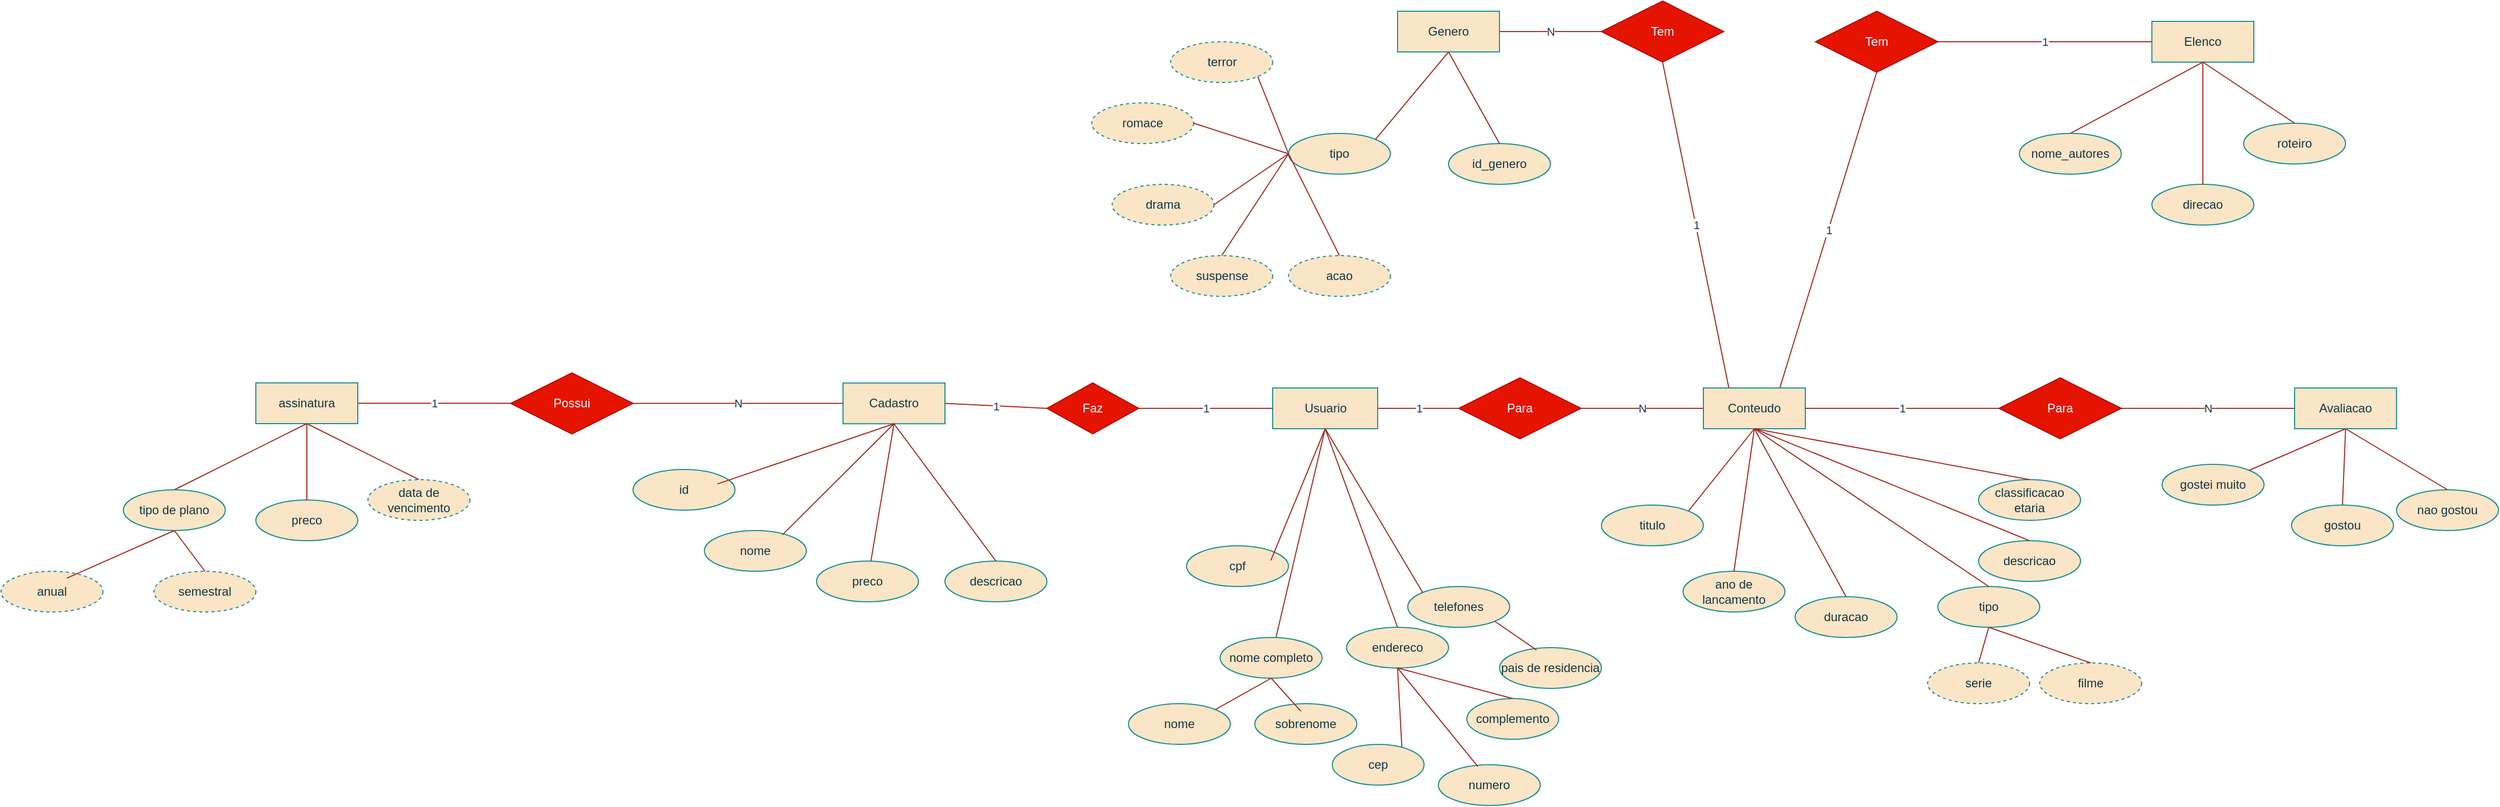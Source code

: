 <mxfile version="28.0.9">
  <diagram name="Página-1" id="oyp6gYukoGkuxok4pgUy">
    <mxGraphModel grid="1" page="1" gridSize="10" guides="1" tooltips="1" connect="1" arrows="1" fold="1" pageScale="1" pageWidth="827" pageHeight="1169" math="0" shadow="0">
      <root>
        <mxCell id="0" />
        <mxCell id="1" parent="0" />
        <mxCell id="MgMpE2ZeD4QbmUK1CcjM-59" style="rounded=0;orthogonalLoop=1;jettySize=auto;html=1;exitX=0.5;exitY=1;exitDx=0;exitDy=0;endArrow=none;endFill=0;labelBackgroundColor=none;strokeColor=#A8201A;fontColor=default;" edge="1" parent="1" source="MgMpE2ZeD4QbmUK1CcjM-45" target="MgMpE2ZeD4QbmUK1CcjM-49">
          <mxGeometry relative="1" as="geometry" />
        </mxCell>
        <mxCell id="opu5_M7TtZPBm6sJk3Sp-60" value="N" style="rounded=0;orthogonalLoop=1;jettySize=auto;html=1;exitX=0;exitY=0.5;exitDx=0;exitDy=0;entryX=1;entryY=0.5;entryDx=0;entryDy=0;strokeColor=#A8201A;fontColor=#143642;fillColor=#FAE5C7;endArrow=none;endFill=0;" edge="1" parent="1" source="MgMpE2ZeD4QbmUK1CcjM-45" target="opu5_M7TtZPBm6sJk3Sp-59">
          <mxGeometry relative="1" as="geometry" />
        </mxCell>
        <mxCell id="MgMpE2ZeD4QbmUK1CcjM-45" value="Cadastro" style="whiteSpace=wrap;html=1;align=center;labelBackgroundColor=none;fillColor=#FAE5C7;strokeColor=#0F8B8D;fontColor=#143642;" vertex="1" parent="1">
          <mxGeometry x="-594" y="-44.86" width="100" height="40" as="geometry" />
        </mxCell>
        <mxCell id="MgMpE2ZeD4QbmUK1CcjM-46" value="descricao" style="ellipse;whiteSpace=wrap;html=1;align=center;labelBackgroundColor=none;fillColor=#FAE5C7;strokeColor=#0F8B8D;fontColor=#143642;" vertex="1" parent="1">
          <mxGeometry x="-494" y="130" width="100" height="40" as="geometry" />
        </mxCell>
        <mxCell id="MgMpE2ZeD4QbmUK1CcjM-47" value="nome" style="ellipse;whiteSpace=wrap;html=1;align=center;labelBackgroundColor=none;fillColor=#FAE5C7;strokeColor=#0F8B8D;fontColor=#143642;" vertex="1" parent="1">
          <mxGeometry x="-730" y="100" width="100" height="40" as="geometry" />
        </mxCell>
        <mxCell id="MgMpE2ZeD4QbmUK1CcjM-48" value="id" style="ellipse;whiteSpace=wrap;html=1;align=center;labelBackgroundColor=none;fillColor=#FAE5C7;strokeColor=#0F8B8D;fontColor=#143642;" vertex="1" parent="1">
          <mxGeometry x="-800" y="40" width="100" height="40" as="geometry" />
        </mxCell>
        <mxCell id="MgMpE2ZeD4QbmUK1CcjM-49" value="preco" style="ellipse;whiteSpace=wrap;html=1;align=center;labelBackgroundColor=none;fillColor=#FAE5C7;strokeColor=#0F8B8D;fontColor=#143642;" vertex="1" parent="1">
          <mxGeometry x="-620" y="130" width="100" height="40" as="geometry" />
        </mxCell>
        <mxCell id="MgMpE2ZeD4QbmUK1CcjM-60" style="rounded=0;orthogonalLoop=1;jettySize=auto;html=1;exitX=0.5;exitY=1;exitDx=0;exitDy=0;endArrow=none;endFill=0;entryX=0.764;entryY=0.108;entryDx=0;entryDy=0;entryPerimeter=0;labelBackgroundColor=none;strokeColor=#A8201A;fontColor=default;" edge="1" parent="1" source="MgMpE2ZeD4QbmUK1CcjM-45" target="MgMpE2ZeD4QbmUK1CcjM-47">
          <mxGeometry relative="1" as="geometry" />
        </mxCell>
        <mxCell id="MgMpE2ZeD4QbmUK1CcjM-61" style="rounded=0;orthogonalLoop=1;jettySize=auto;html=1;exitX=0.5;exitY=1;exitDx=0;exitDy=0;endArrow=none;endFill=0;entryX=0.827;entryY=0.358;entryDx=0;entryDy=0;entryPerimeter=0;labelBackgroundColor=none;strokeColor=#A8201A;fontColor=default;" edge="1" parent="1" source="MgMpE2ZeD4QbmUK1CcjM-45" target="MgMpE2ZeD4QbmUK1CcjM-48">
          <mxGeometry relative="1" as="geometry" />
        </mxCell>
        <mxCell id="MgMpE2ZeD4QbmUK1CcjM-62" style="rounded=0;orthogonalLoop=1;jettySize=auto;html=1;exitX=0.5;exitY=1;exitDx=0;exitDy=0;endArrow=none;endFill=0;entryX=0.5;entryY=0;entryDx=0;entryDy=0;labelBackgroundColor=none;strokeColor=#A8201A;fontColor=default;" edge="1" parent="1" source="MgMpE2ZeD4QbmUK1CcjM-45" target="MgMpE2ZeD4QbmUK1CcjM-46">
          <mxGeometry relative="1" as="geometry" />
        </mxCell>
        <mxCell id="MgMpE2ZeD4QbmUK1CcjM-64" style="rounded=0;orthogonalLoop=1;jettySize=auto;html=1;exitX=0.5;exitY=1;exitDx=0;exitDy=0;endArrow=none;endFill=0;labelBackgroundColor=none;strokeColor=#A8201A;fontColor=default;" edge="1" parent="1" source="MgMpE2ZeD4QbmUK1CcjM-65" target="MgMpE2ZeD4QbmUK1CcjM-69">
          <mxGeometry relative="1" as="geometry" />
        </mxCell>
        <mxCell id="opu5_M7TtZPBm6sJk3Sp-103" value="1" style="rounded=0;orthogonalLoop=1;jettySize=auto;html=1;exitX=1;exitY=0.5;exitDx=0;exitDy=0;entryX=0;entryY=0.5;entryDx=0;entryDy=0;strokeColor=#A8201A;fontColor=#143642;fillColor=#FAE5C7;endArrow=none;endFill=0;" edge="1" parent="1" source="MgMpE2ZeD4QbmUK1CcjM-65" target="opu5_M7TtZPBm6sJk3Sp-102">
          <mxGeometry relative="1" as="geometry" />
        </mxCell>
        <mxCell id="MgMpE2ZeD4QbmUK1CcjM-65" value="Usuario" style="whiteSpace=wrap;html=1;align=center;labelBackgroundColor=none;fillColor=#FAE5C7;strokeColor=#0F8B8D;fontColor=#143642;" vertex="1" parent="1">
          <mxGeometry x="-172.5" y="-40" width="103" height="40" as="geometry" />
        </mxCell>
        <mxCell id="MgMpE2ZeD4QbmUK1CcjM-66" value="endereco" style="ellipse;whiteSpace=wrap;html=1;align=center;labelBackgroundColor=none;fillColor=#FAE5C7;strokeColor=#0F8B8D;fontColor=#143642;" vertex="1" parent="1">
          <mxGeometry x="-100" y="195" width="100" height="40" as="geometry" />
        </mxCell>
        <mxCell id="MgMpE2ZeD4QbmUK1CcjM-67" value="nome" style="ellipse;whiteSpace=wrap;html=1;align=center;labelBackgroundColor=none;fillColor=#FAE5C7;strokeColor=#0F8B8D;fontColor=#143642;" vertex="1" parent="1">
          <mxGeometry x="-314" y="270" width="100" height="40" as="geometry" />
        </mxCell>
        <mxCell id="MgMpE2ZeD4QbmUK1CcjM-68" value="cpf" style="ellipse;whiteSpace=wrap;html=1;align=center;labelBackgroundColor=none;fillColor=#FAE5C7;strokeColor=#0F8B8D;fontColor=#143642;" vertex="1" parent="1">
          <mxGeometry x="-257" y="115" width="100" height="40" as="geometry" />
        </mxCell>
        <mxCell id="MgMpE2ZeD4QbmUK1CcjM-69" value="nome completo" style="ellipse;whiteSpace=wrap;html=1;align=center;labelBackgroundColor=none;fillColor=#FAE5C7;strokeColor=#0F8B8D;fontColor=#143642;" vertex="1" parent="1">
          <mxGeometry x="-224" y="205" width="100" height="40" as="geometry" />
        </mxCell>
        <mxCell id="MgMpE2ZeD4QbmUK1CcjM-71" style="rounded=0;orthogonalLoop=1;jettySize=auto;html=1;exitX=0.5;exitY=1;exitDx=0;exitDy=0;endArrow=none;endFill=0;entryX=0.827;entryY=0.358;entryDx=0;entryDy=0;entryPerimeter=0;labelBackgroundColor=none;strokeColor=#A8201A;fontColor=default;" edge="1" parent="1" source="MgMpE2ZeD4QbmUK1CcjM-65" target="MgMpE2ZeD4QbmUK1CcjM-68">
          <mxGeometry relative="1" as="geometry" />
        </mxCell>
        <mxCell id="MgMpE2ZeD4QbmUK1CcjM-72" style="rounded=0;orthogonalLoop=1;jettySize=auto;html=1;exitX=0.5;exitY=1;exitDx=0;exitDy=0;endArrow=none;endFill=0;entryX=0.5;entryY=0;entryDx=0;entryDy=0;labelBackgroundColor=none;strokeColor=#A8201A;fontColor=default;" edge="1" parent="1" source="MgMpE2ZeD4QbmUK1CcjM-65" target="MgMpE2ZeD4QbmUK1CcjM-66">
          <mxGeometry relative="1" as="geometry" />
        </mxCell>
        <mxCell id="MgMpE2ZeD4QbmUK1CcjM-73" value="telefones" style="ellipse;whiteSpace=wrap;html=1;align=center;labelBackgroundColor=none;fillColor=#FAE5C7;strokeColor=#0F8B8D;fontColor=#143642;" vertex="1" parent="1">
          <mxGeometry x="-40" y="155" width="100" height="40" as="geometry" />
        </mxCell>
        <mxCell id="MgMpE2ZeD4QbmUK1CcjM-74" style="rounded=0;orthogonalLoop=1;jettySize=auto;html=1;exitX=0.5;exitY=1;exitDx=0;exitDy=0;endArrow=none;endFill=0;entryX=0;entryY=0;entryDx=0;entryDy=0;labelBackgroundColor=none;strokeColor=#A8201A;fontColor=default;" edge="1" parent="1" source="MgMpE2ZeD4QbmUK1CcjM-65" target="MgMpE2ZeD4QbmUK1CcjM-73">
          <mxGeometry relative="1" as="geometry" />
        </mxCell>
        <mxCell id="MgMpE2ZeD4QbmUK1CcjM-75" value="sobrenome" style="ellipse;whiteSpace=wrap;html=1;align=center;labelBackgroundColor=none;fillColor=#FAE5C7;strokeColor=#0F8B8D;fontColor=#143642;" vertex="1" parent="1">
          <mxGeometry x="-190" y="270" width="100" height="40" as="geometry" />
        </mxCell>
        <mxCell id="MgMpE2ZeD4QbmUK1CcjM-78" style="rounded=0;orthogonalLoop=1;jettySize=auto;html=1;exitX=0.5;exitY=1;exitDx=0;exitDy=0;entryX=0.451;entryY=0.186;entryDx=0;entryDy=0;entryPerimeter=0;endArrow=none;endFill=0;labelBackgroundColor=none;strokeColor=#A8201A;fontColor=default;" edge="1" parent="1" source="MgMpE2ZeD4QbmUK1CcjM-69" target="MgMpE2ZeD4QbmUK1CcjM-75">
          <mxGeometry relative="1" as="geometry" />
        </mxCell>
        <mxCell id="MgMpE2ZeD4QbmUK1CcjM-82" style="rounded=0;orthogonalLoop=1;jettySize=auto;html=1;exitX=0.5;exitY=1;exitDx=0;exitDy=0;entryX=1;entryY=0;entryDx=0;entryDy=0;endArrow=none;endFill=0;labelBackgroundColor=none;strokeColor=#A8201A;fontColor=default;" edge="1" parent="1" source="MgMpE2ZeD4QbmUK1CcjM-69" target="MgMpE2ZeD4QbmUK1CcjM-67">
          <mxGeometry relative="1" as="geometry" />
        </mxCell>
        <mxCell id="MgMpE2ZeD4QbmUK1CcjM-83" value="cep" style="ellipse;whiteSpace=wrap;html=1;align=center;labelBackgroundColor=none;fillColor=#FAE5C7;strokeColor=#0F8B8D;fontColor=#143642;" vertex="1" parent="1">
          <mxGeometry x="-114" y="310" width="90" height="40" as="geometry" />
        </mxCell>
        <mxCell id="MgMpE2ZeD4QbmUK1CcjM-84" value="complemento" style="ellipse;whiteSpace=wrap;html=1;align=center;labelBackgroundColor=none;fillColor=#FAE5C7;strokeColor=#0F8B8D;fontColor=#143642;" vertex="1" parent="1">
          <mxGeometry x="18" y="265" width="90" height="40" as="geometry" />
        </mxCell>
        <mxCell id="MgMpE2ZeD4QbmUK1CcjM-85" value="numero" style="ellipse;whiteSpace=wrap;html=1;align=center;labelBackgroundColor=none;fillColor=#FAE5C7;strokeColor=#0F8B8D;fontColor=#143642;" vertex="1" parent="1">
          <mxGeometry x="-10" y="330" width="100" height="40" as="geometry" />
        </mxCell>
        <mxCell id="MgMpE2ZeD4QbmUK1CcjM-86" style="rounded=0;orthogonalLoop=1;jettySize=auto;html=1;exitX=0.5;exitY=1;exitDx=0;exitDy=0;entryX=0.758;entryY=0.064;entryDx=0;entryDy=0;entryPerimeter=0;endArrow=none;endFill=0;labelBackgroundColor=none;strokeColor=#A8201A;fontColor=default;" edge="1" parent="1" source="MgMpE2ZeD4QbmUK1CcjM-66" target="MgMpE2ZeD4QbmUK1CcjM-83">
          <mxGeometry relative="1" as="geometry" />
        </mxCell>
        <mxCell id="MgMpE2ZeD4QbmUK1CcjM-87" style="rounded=0;orthogonalLoop=1;jettySize=auto;html=1;exitX=0.5;exitY=1;exitDx=0;exitDy=0;entryX=0.387;entryY=0.042;entryDx=0;entryDy=0;entryPerimeter=0;endArrow=none;endFill=0;labelBackgroundColor=none;strokeColor=#A8201A;fontColor=default;" edge="1" parent="1" source="MgMpE2ZeD4QbmUK1CcjM-66" target="MgMpE2ZeD4QbmUK1CcjM-85">
          <mxGeometry relative="1" as="geometry" />
        </mxCell>
        <mxCell id="MgMpE2ZeD4QbmUK1CcjM-88" style="rounded=0;orthogonalLoop=1;jettySize=auto;html=1;exitX=0.5;exitY=1;exitDx=0;exitDy=0;entryX=0.5;entryY=0;entryDx=0;entryDy=0;endArrow=none;endFill=0;labelBackgroundColor=none;strokeColor=#A8201A;fontColor=default;" edge="1" parent="1" source="MgMpE2ZeD4QbmUK1CcjM-66" target="MgMpE2ZeD4QbmUK1CcjM-84">
          <mxGeometry relative="1" as="geometry" />
        </mxCell>
        <mxCell id="MgMpE2ZeD4QbmUK1CcjM-153" style="rounded=0;orthogonalLoop=1;jettySize=auto;html=1;exitX=0;exitY=0.5;exitDx=0;exitDy=0;strokeColor=#A8201A;fontColor=#143642;fillColor=#FAE5C7;endArrow=none;endFill=0;" edge="1" parent="1">
          <mxGeometry relative="1" as="geometry">
            <mxPoint x="-517" y="225" as="sourcePoint" />
            <mxPoint x="-517" y="225" as="targetPoint" />
          </mxGeometry>
        </mxCell>
        <mxCell id="MgMpE2ZeD4QbmUK1CcjM-186" value="1" style="rounded=0;orthogonalLoop=1;jettySize=auto;html=1;exitX=0;exitY=0.5;exitDx=0;exitDy=0;entryX=1;entryY=0.5;entryDx=0;entryDy=0;strokeColor=#A8201A;fontColor=#143642;fillColor=#FAE5C7;endArrow=none;endFill=0;" edge="1" parent="1" source="MgMpE2ZeD4QbmUK1CcjM-184" target="MgMpE2ZeD4QbmUK1CcjM-45">
          <mxGeometry relative="1" as="geometry" />
        </mxCell>
        <mxCell id="opu5_M7TtZPBm6sJk3Sp-5" value="1" style="rounded=0;orthogonalLoop=1;jettySize=auto;html=1;exitX=1;exitY=0.5;exitDx=0;exitDy=0;entryX=0;entryY=0.5;entryDx=0;entryDy=0;strokeColor=#A8201A;fontColor=#143642;fillColor=#FAE5C7;endArrow=none;endFill=0;" edge="1" parent="1" source="MgMpE2ZeD4QbmUK1CcjM-184" target="MgMpE2ZeD4QbmUK1CcjM-65">
          <mxGeometry relative="1" as="geometry" />
        </mxCell>
        <mxCell id="MgMpE2ZeD4QbmUK1CcjM-184" value="Faz" style="shape=rhombus;perimeter=rhombusPerimeter;whiteSpace=wrap;html=1;align=center;strokeColor=#B20000;fillColor=#e51400;fontColor=#ffffff;" vertex="1" parent="1">
          <mxGeometry x="-394" y="-45" width="90" height="50" as="geometry" />
        </mxCell>
        <mxCell id="opu5_M7TtZPBm6sJk3Sp-1" value="pais de residencia" style="ellipse;whiteSpace=wrap;html=1;align=center;strokeColor=#0F8B8D;fontColor=#143642;fillColor=#FAE5C7;" vertex="1" parent="1">
          <mxGeometry x="50" y="215" width="100" height="40" as="geometry" />
        </mxCell>
        <mxCell id="opu5_M7TtZPBm6sJk3Sp-2" style="rounded=0;orthogonalLoop=1;jettySize=auto;html=1;exitX=1;exitY=1;exitDx=0;exitDy=0;entryX=0.363;entryY=0.058;entryDx=0;entryDy=0;entryPerimeter=0;strokeColor=#A8201A;fontColor=#143642;fillColor=#FAE5C7;endArrow=none;endFill=0;" edge="1" parent="1" source="MgMpE2ZeD4QbmUK1CcjM-73" target="opu5_M7TtZPBm6sJk3Sp-1">
          <mxGeometry relative="1" as="geometry" />
        </mxCell>
        <mxCell id="opu5_M7TtZPBm6sJk3Sp-16" style="rounded=0;orthogonalLoop=1;jettySize=auto;html=1;exitX=0.5;exitY=1;exitDx=0;exitDy=0;entryX=1;entryY=0;entryDx=0;entryDy=0;strokeColor=#A8201A;fontColor=#143642;fillColor=#FAE5C7;endArrow=none;endFill=0;" edge="1" parent="1" source="opu5_M7TtZPBm6sJk3Sp-7" target="opu5_M7TtZPBm6sJk3Sp-8">
          <mxGeometry relative="1" as="geometry" />
        </mxCell>
        <mxCell id="opu5_M7TtZPBm6sJk3Sp-104" value="N" style="rounded=0;orthogonalLoop=1;jettySize=auto;html=1;exitX=0;exitY=0.5;exitDx=0;exitDy=0;entryX=1;entryY=0.5;entryDx=0;entryDy=0;strokeColor=#A8201A;fontColor=#143642;fillColor=#FAE5C7;endArrow=none;endFill=0;" edge="1" parent="1" source="opu5_M7TtZPBm6sJk3Sp-7" target="opu5_M7TtZPBm6sJk3Sp-102">
          <mxGeometry relative="1" as="geometry" />
        </mxCell>
        <mxCell id="opu5_M7TtZPBm6sJk3Sp-7" value="Conteudo" style="whiteSpace=wrap;html=1;align=center;strokeColor=#0F8B8D;fontColor=#143642;fillColor=#FAE5C7;" vertex="1" parent="1">
          <mxGeometry x="250" y="-40" width="100" height="40" as="geometry" />
        </mxCell>
        <mxCell id="opu5_M7TtZPBm6sJk3Sp-8" value="titulo" style="ellipse;whiteSpace=wrap;html=1;align=center;strokeColor=#0F8B8D;fontColor=#143642;fillColor=#FAE5C7;" vertex="1" parent="1">
          <mxGeometry x="150" y="75" width="100" height="40" as="geometry" />
        </mxCell>
        <mxCell id="opu5_M7TtZPBm6sJk3Sp-9" value="ano de lancamento" style="ellipse;whiteSpace=wrap;html=1;align=center;strokeColor=#0F8B8D;fontColor=#143642;fillColor=#FAE5C7;" vertex="1" parent="1">
          <mxGeometry x="230" y="140" width="100" height="40" as="geometry" />
        </mxCell>
        <mxCell id="opu5_M7TtZPBm6sJk3Sp-10" value="descricao" style="ellipse;whiteSpace=wrap;html=1;align=center;strokeColor=#0F8B8D;fontColor=#143642;fillColor=#FAE5C7;" vertex="1" parent="1">
          <mxGeometry x="520" y="110" width="100" height="40" as="geometry" />
        </mxCell>
        <mxCell id="opu5_M7TtZPBm6sJk3Sp-11" value="duracao" style="ellipse;whiteSpace=wrap;html=1;align=center;strokeColor=#0F8B8D;fontColor=#143642;fillColor=#FAE5C7;" vertex="1" parent="1">
          <mxGeometry x="340" y="165" width="100" height="40" as="geometry" />
        </mxCell>
        <mxCell id="opu5_M7TtZPBm6sJk3Sp-25" style="rounded=0;orthogonalLoop=1;jettySize=auto;html=1;exitX=0.5;exitY=1;exitDx=0;exitDy=0;entryX=0.5;entryY=0;entryDx=0;entryDy=0;strokeColor=#A8201A;fontColor=#143642;fillColor=#FAE5C7;endArrow=none;endFill=0;" edge="1" parent="1" source="opu5_M7TtZPBm6sJk3Sp-12" target="opu5_M7TtZPBm6sJk3Sp-13">
          <mxGeometry relative="1" as="geometry" />
        </mxCell>
        <mxCell id="opu5_M7TtZPBm6sJk3Sp-12" value="tipo" style="ellipse;whiteSpace=wrap;html=1;align=center;strokeColor=#0F8B8D;fontColor=#143642;fillColor=#FAE5C7;" vertex="1" parent="1">
          <mxGeometry x="480" y="155" width="100" height="40" as="geometry" />
        </mxCell>
        <mxCell id="opu5_M7TtZPBm6sJk3Sp-13" value="serie" style="ellipse;whiteSpace=wrap;html=1;align=center;dashed=1;strokeColor=#0F8B8D;fontColor=#143642;fillColor=#FAE5C7;" vertex="1" parent="1">
          <mxGeometry x="470" y="230" width="100" height="40" as="geometry" />
        </mxCell>
        <mxCell id="opu5_M7TtZPBm6sJk3Sp-14" value="filme" style="ellipse;whiteSpace=wrap;html=1;align=center;dashed=1;strokeColor=#0F8B8D;fontColor=#143642;fillColor=#FAE5C7;" vertex="1" parent="1">
          <mxGeometry x="580" y="230" width="100" height="40" as="geometry" />
        </mxCell>
        <mxCell id="opu5_M7TtZPBm6sJk3Sp-15" value="classificacao etaria" style="ellipse;whiteSpace=wrap;html=1;align=center;strokeColor=#0F8B8D;fontColor=#143642;fillColor=#FAE5C7;" vertex="1" parent="1">
          <mxGeometry x="520" y="50" width="100" height="40" as="geometry" />
        </mxCell>
        <mxCell id="opu5_M7TtZPBm6sJk3Sp-17" style="rounded=0;orthogonalLoop=1;jettySize=auto;html=1;exitX=0.5;exitY=1;exitDx=0;exitDy=0;entryX=0.5;entryY=0;entryDx=0;entryDy=0;strokeColor=#A8201A;fontColor=#143642;fillColor=#FAE5C7;endArrow=none;endFill=0;" edge="1" parent="1" source="opu5_M7TtZPBm6sJk3Sp-7" target="opu5_M7TtZPBm6sJk3Sp-9">
          <mxGeometry relative="1" as="geometry" />
        </mxCell>
        <mxCell id="opu5_M7TtZPBm6sJk3Sp-18" style="rounded=0;orthogonalLoop=1;jettySize=auto;html=1;exitX=0.5;exitY=1;exitDx=0;exitDy=0;strokeColor=#A8201A;fontColor=#143642;fillColor=#FAE5C7;endArrow=none;endFill=0;" edge="1" parent="1" source="opu5_M7TtZPBm6sJk3Sp-7">
          <mxGeometry relative="1" as="geometry">
            <mxPoint x="390" y="165" as="targetPoint" />
          </mxGeometry>
        </mxCell>
        <mxCell id="opu5_M7TtZPBm6sJk3Sp-22" style="rounded=0;orthogonalLoop=1;jettySize=auto;html=1;exitX=0.5;exitY=1;exitDx=0;exitDy=0;strokeColor=#A8201A;fontColor=#143642;fillColor=#FAE5C7;endArrow=none;endFill=0;entryX=0.5;entryY=0;entryDx=0;entryDy=0;" edge="1" parent="1" source="opu5_M7TtZPBm6sJk3Sp-7" target="opu5_M7TtZPBm6sJk3Sp-12">
          <mxGeometry relative="1" as="geometry">
            <mxPoint x="390" y="165" as="targetPoint" />
          </mxGeometry>
        </mxCell>
        <mxCell id="opu5_M7TtZPBm6sJk3Sp-23" style="rounded=0;orthogonalLoop=1;jettySize=auto;html=1;exitX=0.5;exitY=1;exitDx=0;exitDy=0;strokeColor=#A8201A;fontColor=#143642;fillColor=#FAE5C7;endArrow=none;endFill=0;entryX=0.5;entryY=0;entryDx=0;entryDy=0;" edge="1" parent="1" source="opu5_M7TtZPBm6sJk3Sp-7" target="opu5_M7TtZPBm6sJk3Sp-10">
          <mxGeometry relative="1" as="geometry">
            <mxPoint x="390" y="165" as="targetPoint" />
          </mxGeometry>
        </mxCell>
        <mxCell id="opu5_M7TtZPBm6sJk3Sp-24" style="rounded=0;orthogonalLoop=1;jettySize=auto;html=1;exitX=0.5;exitY=1;exitDx=0;exitDy=0;strokeColor=#A8201A;fontColor=#143642;fillColor=#FAE5C7;endArrow=none;endFill=0;entryX=0.5;entryY=0;entryDx=0;entryDy=0;" edge="1" parent="1" source="opu5_M7TtZPBm6sJk3Sp-7" target="opu5_M7TtZPBm6sJk3Sp-15">
          <mxGeometry relative="1" as="geometry">
            <mxPoint x="390" y="165" as="targetPoint" />
          </mxGeometry>
        </mxCell>
        <mxCell id="opu5_M7TtZPBm6sJk3Sp-26" style="rounded=0;orthogonalLoop=1;jettySize=auto;html=1;entryX=0.5;entryY=0;entryDx=0;entryDy=0;strokeColor=#A8201A;fontColor=#143642;fillColor=#FAE5C7;endArrow=none;endFill=0;" edge="1" parent="1" target="opu5_M7TtZPBm6sJk3Sp-14">
          <mxGeometry relative="1" as="geometry">
            <mxPoint x="530" y="195" as="sourcePoint" />
          </mxGeometry>
        </mxCell>
        <mxCell id="opu5_M7TtZPBm6sJk3Sp-30" style="rounded=0;orthogonalLoop=1;jettySize=auto;html=1;exitX=0.5;exitY=1;exitDx=0;exitDy=0;strokeColor=#A8201A;fontColor=#143642;fillColor=#FAE5C7;endArrow=none;endFill=0;entryX=0.5;entryY=0;entryDx=0;entryDy=0;" edge="1" parent="1" source="opu5_M7TtZPBm6sJk3Sp-27" target="opu5_M7TtZPBm6sJk3Sp-28">
          <mxGeometry relative="1" as="geometry">
            <mxPoint x="830" y="60" as="targetPoint" />
          </mxGeometry>
        </mxCell>
        <mxCell id="opu5_M7TtZPBm6sJk3Sp-33" style="rounded=0;orthogonalLoop=1;jettySize=auto;html=1;exitX=0.5;exitY=1;exitDx=0;exitDy=0;entryX=0.5;entryY=0;entryDx=0;entryDy=0;strokeColor=#A8201A;fontColor=#143642;fillColor=#FAE5C7;endArrow=none;endFill=0;" edge="1" parent="1" source="opu5_M7TtZPBm6sJk3Sp-27" target="opu5_M7TtZPBm6sJk3Sp-29">
          <mxGeometry relative="1" as="geometry" />
        </mxCell>
        <mxCell id="opu5_M7TtZPBm6sJk3Sp-27" value="Avaliacao" style="whiteSpace=wrap;html=1;align=center;strokeColor=#0F8B8D;fontColor=#143642;fillColor=#FAE5C7;" vertex="1" parent="1">
          <mxGeometry x="830" y="-40" width="100" height="40" as="geometry" />
        </mxCell>
        <mxCell id="opu5_M7TtZPBm6sJk3Sp-28" value="gostou" style="ellipse;whiteSpace=wrap;html=1;align=center;strokeColor=#0F8B8D;fontColor=#143642;fillColor=#FAE5C7;" vertex="1" parent="1">
          <mxGeometry x="827" y="75" width="100" height="40" as="geometry" />
        </mxCell>
        <mxCell id="opu5_M7TtZPBm6sJk3Sp-29" value="nao gostou" style="ellipse;whiteSpace=wrap;html=1;align=center;strokeColor=#0F8B8D;fontColor=#143642;fillColor=#FAE5C7;" vertex="1" parent="1">
          <mxGeometry x="930" y="60" width="100" height="40" as="geometry" />
        </mxCell>
        <mxCell id="opu5_M7TtZPBm6sJk3Sp-58" value="1" style="rounded=0;orthogonalLoop=1;jettySize=auto;html=1;exitX=1;exitY=0.5;exitDx=0;exitDy=0;strokeColor=#A8201A;fontColor=#143642;fillColor=#FAE5C7;endArrow=none;endFill=0;" edge="1" parent="1" source="opu5_M7TtZPBm6sJk3Sp-34">
          <mxGeometry relative="1" as="geometry">
            <mxPoint x="-920" y="-25" as="targetPoint" />
          </mxGeometry>
        </mxCell>
        <mxCell id="opu5_M7TtZPBm6sJk3Sp-85" style="rounded=0;orthogonalLoop=1;jettySize=auto;html=1;exitX=0.5;exitY=1;exitDx=0;exitDy=0;entryX=0.5;entryY=0;entryDx=0;entryDy=0;strokeColor=#A8201A;fontColor=#143642;fillColor=#FAE5C7;endArrow=none;endFill=0;" edge="1" parent="1" source="opu5_M7TtZPBm6sJk3Sp-34" target="opu5_M7TtZPBm6sJk3Sp-40">
          <mxGeometry relative="1" as="geometry" />
        </mxCell>
        <mxCell id="opu5_M7TtZPBm6sJk3Sp-90" style="rounded=0;orthogonalLoop=1;jettySize=auto;html=1;exitX=0.5;exitY=1;exitDx=0;exitDy=0;entryX=0.5;entryY=0;entryDx=0;entryDy=0;strokeColor=#A8201A;fontColor=#143642;fillColor=#FAE5C7;endArrow=none;endFill=0;" edge="1" parent="1" source="opu5_M7TtZPBm6sJk3Sp-34" target="opu5_M7TtZPBm6sJk3Sp-43">
          <mxGeometry relative="1" as="geometry" />
        </mxCell>
        <mxCell id="opu5_M7TtZPBm6sJk3Sp-34" value="assinatura" style="whiteSpace=wrap;html=1;align=center;strokeColor=#0F8B8D;fontColor=#143642;fillColor=#FAE5C7;" vertex="1" parent="1">
          <mxGeometry x="-1170" y="-45" width="100" height="40" as="geometry" />
        </mxCell>
        <mxCell id="opu5_M7TtZPBm6sJk3Sp-38" value="anual" style="ellipse;whiteSpace=wrap;html=1;align=center;dashed=1;strokeColor=#0F8B8D;fontColor=#143642;fillColor=#FAE5C7;" vertex="1" parent="1">
          <mxGeometry x="-1420" y="140" width="100" height="40" as="geometry" />
        </mxCell>
        <mxCell id="opu5_M7TtZPBm6sJk3Sp-39" value="semestral" style="ellipse;whiteSpace=wrap;html=1;align=center;dashed=1;strokeColor=#0F8B8D;fontColor=#143642;fillColor=#FAE5C7;" vertex="1" parent="1">
          <mxGeometry x="-1270" y="140" width="100" height="40" as="geometry" />
        </mxCell>
        <mxCell id="opu5_M7TtZPBm6sJk3Sp-40" value="tipo de plano" style="ellipse;whiteSpace=wrap;html=1;align=center;strokeColor=#0F8B8D;fontColor=#143642;fillColor=#FAE5C7;" vertex="1" parent="1">
          <mxGeometry x="-1300" y="60" width="100" height="40" as="geometry" />
        </mxCell>
        <mxCell id="opu5_M7TtZPBm6sJk3Sp-41" value="preco" style="ellipse;whiteSpace=wrap;html=1;align=center;strokeColor=#0F8B8D;fontColor=#143642;fillColor=#FAE5C7;" vertex="1" parent="1">
          <mxGeometry x="-1170" y="70" width="100" height="40" as="geometry" />
        </mxCell>
        <mxCell id="opu5_M7TtZPBm6sJk3Sp-43" value="data de vencimento" style="ellipse;whiteSpace=wrap;html=1;align=center;dashed=1;strokeColor=#0F8B8D;fontColor=#143642;fillColor=#FAE5C7;" vertex="1" parent="1">
          <mxGeometry x="-1060" y="50" width="100" height="40" as="geometry" />
        </mxCell>
        <mxCell id="opu5_M7TtZPBm6sJk3Sp-72" style="rounded=0;orthogonalLoop=1;jettySize=auto;html=1;exitX=0.5;exitY=1;exitDx=0;exitDy=0;entryX=1;entryY=0;entryDx=0;entryDy=0;strokeColor=#A8201A;fontColor=#143642;fillColor=#FAE5C7;endArrow=none;endFill=0;" edge="1" parent="1" source="opu5_M7TtZPBm6sJk3Sp-44" target="opu5_M7TtZPBm6sJk3Sp-51">
          <mxGeometry relative="1" as="geometry" />
        </mxCell>
        <mxCell id="opu5_M7TtZPBm6sJk3Sp-107" value="N" style="rounded=0;orthogonalLoop=1;jettySize=auto;html=1;exitX=1;exitY=0.5;exitDx=0;exitDy=0;entryX=0;entryY=0.5;entryDx=0;entryDy=0;strokeColor=#A8201A;fontColor=#143642;fillColor=#FAE5C7;endArrow=none;endFill=0;" edge="1" parent="1" source="opu5_M7TtZPBm6sJk3Sp-44" target="opu5_M7TtZPBm6sJk3Sp-106">
          <mxGeometry relative="1" as="geometry" />
        </mxCell>
        <mxCell id="opu5_M7TtZPBm6sJk3Sp-44" value="Genero" style="whiteSpace=wrap;html=1;align=center;strokeColor=#0F8B8D;fontColor=#143642;fillColor=#FAE5C7;" vertex="1" parent="1">
          <mxGeometry x="-50" y="-410" width="100" height="40" as="geometry" />
        </mxCell>
        <mxCell id="opu5_M7TtZPBm6sJk3Sp-45" value="id_genero" style="ellipse;whiteSpace=wrap;html=1;align=center;strokeColor=#0F8B8D;fontColor=#143642;fillColor=#FAE5C7;" vertex="1" parent="1">
          <mxGeometry y="-280" width="100" height="40" as="geometry" />
        </mxCell>
        <mxCell id="opu5_M7TtZPBm6sJk3Sp-48" value="N" style="rounded=0;orthogonalLoop=1;jettySize=auto;html=1;exitX=1;exitY=0.5;exitDx=0;exitDy=0;strokeColor=#A8201A;fontColor=#143642;fillColor=#FAE5C7;endArrow=none;endFill=0;" edge="1" parent="1" source="opu5_M7TtZPBm6sJk3Sp-47" target="opu5_M7TtZPBm6sJk3Sp-27">
          <mxGeometry relative="1" as="geometry" />
        </mxCell>
        <mxCell id="opu5_M7TtZPBm6sJk3Sp-49" value="1" style="rounded=0;orthogonalLoop=1;jettySize=auto;html=1;exitX=0;exitY=0.5;exitDx=0;exitDy=0;strokeColor=#A8201A;fontColor=#143642;fillColor=#FAE5C7;endArrow=none;endFill=0;" edge="1" parent="1" source="opu5_M7TtZPBm6sJk3Sp-47" target="opu5_M7TtZPBm6sJk3Sp-7">
          <mxGeometry relative="1" as="geometry" />
        </mxCell>
        <mxCell id="opu5_M7TtZPBm6sJk3Sp-47" value="Para" style="shape=rhombus;perimeter=rhombusPerimeter;whiteSpace=wrap;html=1;align=center;strokeColor=#B20000;fontColor=#ffffff;fillColor=#e51400;" vertex="1" parent="1">
          <mxGeometry x="540" y="-50" width="120" height="60" as="geometry" />
        </mxCell>
        <mxCell id="opu5_M7TtZPBm6sJk3Sp-79" style="rounded=0;orthogonalLoop=1;jettySize=auto;html=1;exitX=0;exitY=0.5;exitDx=0;exitDy=0;entryX=1;entryY=1;entryDx=0;entryDy=0;strokeColor=#A8201A;fontColor=#143642;fillColor=#FAE5C7;endArrow=none;endFill=0;" edge="1" parent="1" source="opu5_M7TtZPBm6sJk3Sp-51" target="opu5_M7TtZPBm6sJk3Sp-52">
          <mxGeometry relative="1" as="geometry" />
        </mxCell>
        <mxCell id="opu5_M7TtZPBm6sJk3Sp-51" value="tipo" style="ellipse;whiteSpace=wrap;html=1;align=center;strokeColor=#0F8B8D;fontColor=#143642;fillColor=#FAE5C7;" vertex="1" parent="1">
          <mxGeometry x="-157" y="-290" width="100" height="40" as="geometry" />
        </mxCell>
        <mxCell id="opu5_M7TtZPBm6sJk3Sp-52" value="terror" style="ellipse;whiteSpace=wrap;html=1;align=center;dashed=1;strokeColor=#0F8B8D;fontColor=#143642;fillColor=#FAE5C7;" vertex="1" parent="1">
          <mxGeometry x="-272.5" y="-380" width="100" height="40" as="geometry" />
        </mxCell>
        <mxCell id="opu5_M7TtZPBm6sJk3Sp-53" value="romace" style="ellipse;whiteSpace=wrap;html=1;align=center;dashed=1;strokeColor=#0F8B8D;fontColor=#143642;fillColor=#FAE5C7;" vertex="1" parent="1">
          <mxGeometry x="-350" y="-320" width="100" height="40" as="geometry" />
        </mxCell>
        <mxCell id="opu5_M7TtZPBm6sJk3Sp-54" value="suspense" style="ellipse;whiteSpace=wrap;html=1;align=center;dashed=1;strokeColor=#0F8B8D;fontColor=#143642;fillColor=#FAE5C7;" vertex="1" parent="1">
          <mxGeometry x="-272.5" y="-170" width="100" height="40" as="geometry" />
        </mxCell>
        <mxCell id="opu5_M7TtZPBm6sJk3Sp-55" value="drama" style="ellipse;whiteSpace=wrap;html=1;align=center;dashed=1;strokeColor=#0F8B8D;fontColor=#143642;fillColor=#FAE5C7;" vertex="1" parent="1">
          <mxGeometry x="-330" y="-240" width="100" height="40" as="geometry" />
        </mxCell>
        <mxCell id="opu5_M7TtZPBm6sJk3Sp-56" value="acao" style="ellipse;whiteSpace=wrap;html=1;align=center;dashed=1;strokeColor=#0F8B8D;fontColor=#143642;fillColor=#FAE5C7;" vertex="1" parent="1">
          <mxGeometry x="-157" y="-170" width="100" height="40" as="geometry" />
        </mxCell>
        <mxCell id="opu5_M7TtZPBm6sJk3Sp-59" value="Possui" style="shape=rhombus;perimeter=rhombusPerimeter;whiteSpace=wrap;html=1;align=center;strokeColor=#B20000;fontColor=#ffffff;fillColor=#e51400;" vertex="1" parent="1">
          <mxGeometry x="-920" y="-54.857" width="120" height="60" as="geometry" />
        </mxCell>
        <mxCell id="opu5_M7TtZPBm6sJk3Sp-61" value="gostei muito" style="ellipse;whiteSpace=wrap;html=1;align=center;strokeColor=#0F8B8D;fontColor=#143642;fillColor=#FAE5C7;" vertex="1" parent="1">
          <mxGeometry x="700" y="35" width="100" height="40" as="geometry" />
        </mxCell>
        <mxCell id="opu5_M7TtZPBm6sJk3Sp-63" style="rounded=0;orthogonalLoop=1;jettySize=auto;html=1;exitX=0.5;exitY=1;exitDx=0;exitDy=0;strokeColor=#A8201A;fontColor=#143642;fillColor=#FAE5C7;endArrow=none;endFill=0;entryX=1;entryY=0;entryDx=0;entryDy=0;" edge="1" parent="1" source="opu5_M7TtZPBm6sJk3Sp-27" target="opu5_M7TtZPBm6sJk3Sp-61">
          <mxGeometry relative="1" as="geometry">
            <mxPoint x="830" y="60" as="targetPoint" />
          </mxGeometry>
        </mxCell>
        <mxCell id="opu5_M7TtZPBm6sJk3Sp-68" style="rounded=0;orthogonalLoop=1;jettySize=auto;html=1;exitX=0.5;exitY=1;exitDx=0;exitDy=0;entryX=0.5;entryY=0;entryDx=0;entryDy=0;strokeColor=#A8201A;fontColor=#143642;fillColor=#FAE5C7;endArrow=none;endFill=0;" edge="1" parent="1" source="opu5_M7TtZPBm6sJk3Sp-64" target="opu5_M7TtZPBm6sJk3Sp-65">
          <mxGeometry relative="1" as="geometry" />
        </mxCell>
        <mxCell id="opu5_M7TtZPBm6sJk3Sp-99" value="1" style="rounded=0;orthogonalLoop=1;jettySize=auto;html=1;exitX=0;exitY=0.5;exitDx=0;exitDy=0;entryX=1;entryY=0.5;entryDx=0;entryDy=0;strokeColor=#A8201A;fontColor=#143642;fillColor=#FAE5C7;endArrow=none;endFill=0;" edge="1" parent="1" source="opu5_M7TtZPBm6sJk3Sp-64" target="opu5_M7TtZPBm6sJk3Sp-98">
          <mxGeometry relative="1" as="geometry" />
        </mxCell>
        <mxCell id="opu5_M7TtZPBm6sJk3Sp-64" value="Elenco" style="whiteSpace=wrap;html=1;align=center;strokeColor=#0F8B8D;fontColor=#143642;fillColor=#FAE5C7;" vertex="1" parent="1">
          <mxGeometry x="690" y="-400" width="100" height="40" as="geometry" />
        </mxCell>
        <mxCell id="opu5_M7TtZPBm6sJk3Sp-65" value="nome_autores" style="ellipse;whiteSpace=wrap;html=1;align=center;strokeColor=#0F8B8D;fontColor=#143642;fillColor=#FAE5C7;" vertex="1" parent="1">
          <mxGeometry x="560" y="-290" width="100" height="40" as="geometry" />
        </mxCell>
        <mxCell id="opu5_M7TtZPBm6sJk3Sp-66" value="direcao" style="ellipse;whiteSpace=wrap;html=1;align=center;strokeColor=#0F8B8D;fontColor=#143642;fillColor=#FAE5C7;" vertex="1" parent="1">
          <mxGeometry x="690" y="-240" width="100" height="40" as="geometry" />
        </mxCell>
        <mxCell id="opu5_M7TtZPBm6sJk3Sp-67" value="roteiro" style="ellipse;whiteSpace=wrap;html=1;align=center;strokeColor=#0F8B8D;fontColor=#143642;fillColor=#FAE5C7;" vertex="1" parent="1">
          <mxGeometry x="780" y="-300" width="100" height="40" as="geometry" />
        </mxCell>
        <mxCell id="opu5_M7TtZPBm6sJk3Sp-70" style="rounded=0;orthogonalLoop=1;jettySize=auto;html=1;exitX=0.5;exitY=1;exitDx=0;exitDy=0;entryX=0.5;entryY=0;entryDx=0;entryDy=0;strokeColor=#A8201A;fontColor=#143642;fillColor=#FAE5C7;endArrow=none;endFill=0;" edge="1" parent="1" source="opu5_M7TtZPBm6sJk3Sp-64" target="opu5_M7TtZPBm6sJk3Sp-66">
          <mxGeometry relative="1" as="geometry" />
        </mxCell>
        <mxCell id="opu5_M7TtZPBm6sJk3Sp-71" style="rounded=0;orthogonalLoop=1;jettySize=auto;html=1;exitX=0.5;exitY=1;exitDx=0;exitDy=0;entryX=0.5;entryY=0;entryDx=0;entryDy=0;strokeColor=#A8201A;fontColor=#143642;fillColor=#FAE5C7;endArrow=none;endFill=0;" edge="1" parent="1" source="opu5_M7TtZPBm6sJk3Sp-64" target="opu5_M7TtZPBm6sJk3Sp-67">
          <mxGeometry relative="1" as="geometry" />
        </mxCell>
        <mxCell id="opu5_M7TtZPBm6sJk3Sp-73" style="rounded=0;orthogonalLoop=1;jettySize=auto;html=1;exitX=0.5;exitY=1;exitDx=0;exitDy=0;entryX=0.5;entryY=0;entryDx=0;entryDy=0;strokeColor=#A8201A;fontColor=#143642;fillColor=#FAE5C7;endArrow=none;endFill=0;" edge="1" parent="1" source="opu5_M7TtZPBm6sJk3Sp-44" target="opu5_M7TtZPBm6sJk3Sp-45">
          <mxGeometry relative="1" as="geometry" />
        </mxCell>
        <mxCell id="opu5_M7TtZPBm6sJk3Sp-80" style="rounded=0;orthogonalLoop=1;jettySize=auto;html=1;exitX=0;exitY=0.5;exitDx=0;exitDy=0;entryX=1;entryY=0.5;entryDx=0;entryDy=0;strokeColor=#A8201A;fontColor=#143642;fillColor=#FAE5C7;endArrow=none;endFill=0;" edge="1" parent="1" source="opu5_M7TtZPBm6sJk3Sp-51" target="opu5_M7TtZPBm6sJk3Sp-53">
          <mxGeometry relative="1" as="geometry" />
        </mxCell>
        <mxCell id="opu5_M7TtZPBm6sJk3Sp-82" style="rounded=0;orthogonalLoop=1;jettySize=auto;html=1;exitX=0;exitY=0.5;exitDx=0;exitDy=0;entryX=1;entryY=0.5;entryDx=0;entryDy=0;strokeColor=#A8201A;fontColor=#143642;fillColor=#FAE5C7;endArrow=none;endFill=0;" edge="1" parent="1" source="opu5_M7TtZPBm6sJk3Sp-51" target="opu5_M7TtZPBm6sJk3Sp-55">
          <mxGeometry relative="1" as="geometry" />
        </mxCell>
        <mxCell id="opu5_M7TtZPBm6sJk3Sp-83" style="rounded=0;orthogonalLoop=1;jettySize=auto;html=1;exitX=0;exitY=0.5;exitDx=0;exitDy=0;entryX=0.5;entryY=0;entryDx=0;entryDy=0;strokeColor=#A8201A;fontColor=#143642;fillColor=#FAE5C7;endArrow=none;endFill=0;" edge="1" parent="1" source="opu5_M7TtZPBm6sJk3Sp-51" target="opu5_M7TtZPBm6sJk3Sp-54">
          <mxGeometry relative="1" as="geometry" />
        </mxCell>
        <mxCell id="opu5_M7TtZPBm6sJk3Sp-84" style="rounded=0;orthogonalLoop=1;jettySize=auto;html=1;exitX=0;exitY=0.5;exitDx=0;exitDy=0;entryX=0.5;entryY=0;entryDx=0;entryDy=0;strokeColor=#A8201A;fontColor=#143642;fillColor=#FAE5C7;endArrow=none;endFill=0;" edge="1" parent="1" source="opu5_M7TtZPBm6sJk3Sp-51" target="opu5_M7TtZPBm6sJk3Sp-56">
          <mxGeometry relative="1" as="geometry" />
        </mxCell>
        <mxCell id="opu5_M7TtZPBm6sJk3Sp-86" style="rounded=0;orthogonalLoop=1;jettySize=auto;html=1;exitX=0.5;exitY=1;exitDx=0;exitDy=0;entryX=0.5;entryY=0;entryDx=0;entryDy=0;strokeColor=#A8201A;fontColor=#143642;fillColor=#FAE5C7;endArrow=none;endFill=0;" edge="1" parent="1" source="opu5_M7TtZPBm6sJk3Sp-34" target="opu5_M7TtZPBm6sJk3Sp-41">
          <mxGeometry relative="1" as="geometry" />
        </mxCell>
        <mxCell id="opu5_M7TtZPBm6sJk3Sp-91" style="rounded=0;orthogonalLoop=1;jettySize=auto;html=1;exitX=0.5;exitY=1;exitDx=0;exitDy=0;entryX=0.645;entryY=0.17;entryDx=0;entryDy=0;entryPerimeter=0;strokeColor=#A8201A;fontColor=#143642;fillColor=#FAE5C7;endArrow=none;endFill=0;" edge="1" parent="1" source="opu5_M7TtZPBm6sJk3Sp-40" target="opu5_M7TtZPBm6sJk3Sp-38">
          <mxGeometry relative="1" as="geometry" />
        </mxCell>
        <mxCell id="opu5_M7TtZPBm6sJk3Sp-93" style="rounded=0;orthogonalLoop=1;jettySize=auto;html=1;exitX=0.5;exitY=1;exitDx=0;exitDy=0;entryX=0.5;entryY=0;entryDx=0;entryDy=0;strokeColor=#A8201A;fontColor=#143642;fillColor=#FAE5C7;endArrow=none;endFill=0;" edge="1" parent="1" source="opu5_M7TtZPBm6sJk3Sp-40" target="opu5_M7TtZPBm6sJk3Sp-39">
          <mxGeometry relative="1" as="geometry" />
        </mxCell>
        <mxCell id="opu5_M7TtZPBm6sJk3Sp-100" value="1" style="rounded=0;orthogonalLoop=1;jettySize=auto;html=1;exitX=0.5;exitY=1;exitDx=0;exitDy=0;entryX=0.75;entryY=0;entryDx=0;entryDy=0;strokeColor=#A8201A;fontColor=#143642;fillColor=#FAE5C7;endArrow=none;endFill=0;" edge="1" parent="1" source="opu5_M7TtZPBm6sJk3Sp-98" target="opu5_M7TtZPBm6sJk3Sp-7">
          <mxGeometry relative="1" as="geometry" />
        </mxCell>
        <mxCell id="opu5_M7TtZPBm6sJk3Sp-98" value="Tem" style="shape=rhombus;perimeter=rhombusPerimeter;whiteSpace=wrap;html=1;align=center;strokeColor=#B20000;fontColor=#ffffff;fillColor=#e51400;" vertex="1" parent="1">
          <mxGeometry x="360" y="-410" width="120" height="60" as="geometry" />
        </mxCell>
        <mxCell id="opu5_M7TtZPBm6sJk3Sp-102" value="Para" style="shape=rhombus;perimeter=rhombusPerimeter;whiteSpace=wrap;html=1;align=center;strokeColor=#B20000;fontColor=#ffffff;fillColor=#e51400;" vertex="1" parent="1">
          <mxGeometry x="10" y="-50" width="120" height="60" as="geometry" />
        </mxCell>
        <mxCell id="opu5_M7TtZPBm6sJk3Sp-109" value="1" style="rounded=0;orthogonalLoop=1;jettySize=auto;html=1;exitX=0.5;exitY=1;exitDx=0;exitDy=0;entryX=0.25;entryY=0;entryDx=0;entryDy=0;strokeColor=#A8201A;fontColor=#143642;fillColor=#FAE5C7;endArrow=none;endFill=0;" edge="1" parent="1" source="opu5_M7TtZPBm6sJk3Sp-106" target="opu5_M7TtZPBm6sJk3Sp-7">
          <mxGeometry relative="1" as="geometry" />
        </mxCell>
        <mxCell id="opu5_M7TtZPBm6sJk3Sp-106" value="Tem" style="shape=rhombus;perimeter=rhombusPerimeter;whiteSpace=wrap;html=1;align=center;strokeColor=#B20000;fontColor=#ffffff;fillColor=#e51400;" vertex="1" parent="1">
          <mxGeometry x="150" y="-420" width="120" height="60" as="geometry" />
        </mxCell>
      </root>
    </mxGraphModel>
  </diagram>
</mxfile>
